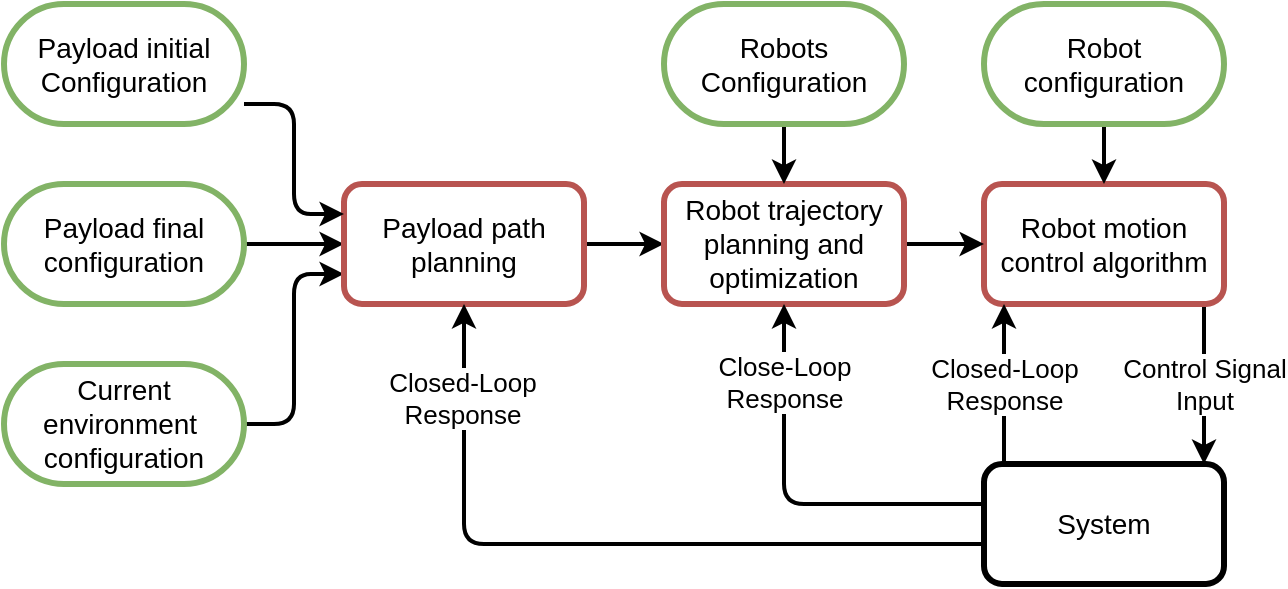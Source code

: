 <mxfile version="25.0.3">
  <diagram id="bC0AeN10w5VoQnapZNqG" name="Page-1">
    <mxGraphModel dx="1367" dy="743" grid="1" gridSize="10" guides="1" tooltips="1" connect="1" arrows="1" fold="1" page="1" pageScale="1" pageWidth="850" pageHeight="1100" math="0" shadow="0">
      <root>
        <mxCell id="0" />
        <mxCell id="1" parent="0" />
        <mxCell id="11" style="edgeStyle=orthogonalEdgeStyle;html=1;entryX=0;entryY=0.5;entryDx=0;entryDy=0;strokeWidth=2;" parent="1" source="2" target="12" edge="1">
          <mxGeometry relative="1" as="geometry">
            <mxPoint x="250" y="385" as="targetPoint" />
          </mxGeometry>
        </mxCell>
        <mxCell id="2" value="&lt;font style=&quot;font-size: 14px;&quot;&gt;Payload final configuration&lt;/font&gt;" style="rounded=1;whiteSpace=wrap;html=1;arcSize=50;strokeWidth=3;fillColor=#FFFFFF;strokeColor=#82b366;" parent="1" vertex="1">
          <mxGeometry x="80" y="370" width="120" height="60" as="geometry" />
        </mxCell>
        <mxCell id="10" style="edgeStyle=orthogonalEdgeStyle;html=1;entryX=0;entryY=0.75;entryDx=0;entryDy=0;strokeWidth=2;" parent="1" source="4" target="12" edge="1">
          <mxGeometry relative="1" as="geometry">
            <mxPoint x="250" y="415" as="targetPoint" />
          </mxGeometry>
        </mxCell>
        <mxCell id="4" value="&lt;font style=&quot;font-size: 14px;&quot;&gt;Current environment&amp;nbsp;&lt;br&gt;configuration&lt;/font&gt;" style="rounded=1;whiteSpace=wrap;html=1;arcSize=50;strokeWidth=3;fillColor=#FFFFFF;strokeColor=#82b366;" parent="1" vertex="1">
          <mxGeometry x="80" y="460" width="120" height="60" as="geometry" />
        </mxCell>
        <mxCell id="16" style="edgeStyle=orthogonalEdgeStyle;html=1;strokeWidth=2;" parent="1" source="12" target="15" edge="1">
          <mxGeometry relative="1" as="geometry" />
        </mxCell>
        <mxCell id="12" value="&lt;font style=&quot;font-size: 14px;&quot;&gt;Payload path planning&lt;/font&gt;" style="rounded=1;whiteSpace=wrap;html=1;strokeWidth=3;fillColor=#FFFFFF;strokeColor=#b85450;" parent="1" vertex="1">
          <mxGeometry x="250" y="370" width="120" height="60" as="geometry" />
        </mxCell>
        <mxCell id="19" value="&lt;font style=&quot;font-size: 13px;&quot;&gt;Control&amp;nbsp;Signal&lt;br&gt;Input&lt;/font&gt;" style="edgeStyle=orthogonalEdgeStyle;html=1;strokeWidth=2;" parent="1" source="14" target="18" edge="1">
          <mxGeometry relative="1" as="geometry">
            <Array as="points">
              <mxPoint x="680" y="490" />
              <mxPoint x="680" y="490" />
            </Array>
          </mxGeometry>
        </mxCell>
        <mxCell id="14" value="&lt;font style=&quot;font-size: 14px;&quot;&gt;Robot motion control algorithm&lt;/font&gt;" style="rounded=1;whiteSpace=wrap;html=1;strokeWidth=3;fillColor=#FFFFFF;strokeColor=#b85450;" parent="1" vertex="1">
          <mxGeometry x="570" y="370" width="120" height="60" as="geometry" />
        </mxCell>
        <mxCell id="17" style="edgeStyle=orthogonalEdgeStyle;html=1;entryX=0;entryY=0.5;entryDx=0;entryDy=0;strokeWidth=2;" parent="1" source="15" target="14" edge="1">
          <mxGeometry relative="1" as="geometry" />
        </mxCell>
        <mxCell id="15" value="&lt;font style=&quot;font-size: 14px;&quot;&gt;Robot trajectory planning and optimization&lt;/font&gt;" style="rounded=1;whiteSpace=wrap;html=1;strokeWidth=3;fillColor=#FFFFFF;strokeColor=#b85450;" parent="1" vertex="1">
          <mxGeometry x="410" y="370" width="120" height="60" as="geometry" />
        </mxCell>
        <mxCell id="20" value="&lt;font style=&quot;font-size: 13px;&quot;&gt;Closed-Loop&lt;br&gt;Response&lt;/font&gt;" style="edgeStyle=orthogonalEdgeStyle;html=1;strokeWidth=2;" parent="1" source="18" edge="1">
          <mxGeometry relative="1" as="geometry">
            <Array as="points">
              <mxPoint x="580" y="430" />
            </Array>
            <mxPoint as="offset" />
            <mxPoint x="580" y="430" as="targetPoint" />
          </mxGeometry>
        </mxCell>
        <mxCell id="22" style="edgeStyle=orthogonalEdgeStyle;html=1;entryX=0.5;entryY=1;entryDx=0;entryDy=0;strokeWidth=2;" parent="1" source="18" target="15" edge="1">
          <mxGeometry relative="1" as="geometry">
            <Array as="points">
              <mxPoint x="470" y="530" />
            </Array>
          </mxGeometry>
        </mxCell>
        <mxCell id="24" value="&lt;font style=&quot;font-size: 13px;&quot;&gt;Close-Loop &lt;br&gt;Response&lt;/font&gt;" style="edgeLabel;html=1;align=center;verticalAlign=middle;resizable=0;points=[];" parent="22" vertex="1" connectable="0">
          <mxGeometry x="0.609" relative="1" as="geometry">
            <mxPoint as="offset" />
          </mxGeometry>
        </mxCell>
        <mxCell id="23" style="edgeStyle=orthogonalEdgeStyle;html=1;entryX=0.5;entryY=1;entryDx=0;entryDy=0;strokeWidth=2;" parent="1" source="18" target="12" edge="1">
          <mxGeometry relative="1" as="geometry">
            <Array as="points">
              <mxPoint x="310" y="550" />
            </Array>
          </mxGeometry>
        </mxCell>
        <mxCell id="25" value="&lt;font style=&quot;font-size: 13px;&quot;&gt;Closed-Loop&lt;br&gt;&lt;/font&gt;&lt;font style=&quot;font-size: 13px;&quot;&gt;Response&lt;/font&gt;" style="edgeLabel;html=1;align=center;verticalAlign=middle;resizable=0;points=[];" parent="23" vertex="1" connectable="0">
          <mxGeometry x="0.753" y="1" relative="1" as="geometry">
            <mxPoint as="offset" />
          </mxGeometry>
        </mxCell>
        <mxCell id="18" value="&lt;font style=&quot;font-size: 14px;&quot;&gt;System&lt;/font&gt;" style="rounded=1;whiteSpace=wrap;html=1;strokeWidth=3;" parent="1" vertex="1">
          <mxGeometry x="570" y="510" width="120" height="60" as="geometry" />
        </mxCell>
        <mxCell id="27" style="edgeStyle=orthogonalEdgeStyle;html=1;entryX=0;entryY=0.25;entryDx=0;entryDy=0;strokeWidth=2;" parent="1" source="26" target="12" edge="1">
          <mxGeometry relative="1" as="geometry">
            <Array as="points">
              <mxPoint x="225" y="330" />
              <mxPoint x="225" y="385" />
            </Array>
          </mxGeometry>
        </mxCell>
        <mxCell id="26" value="&lt;font style=&quot;font-size: 14px;&quot;&gt;Payload initial Configuration&lt;/font&gt;" style="rounded=1;whiteSpace=wrap;html=1;arcSize=50;strokeWidth=3;fillColor=#FFFFFF;strokeColor=#82b366;" parent="1" vertex="1">
          <mxGeometry x="80" y="280" width="120" height="60" as="geometry" />
        </mxCell>
        <mxCell id="29" style="edgeStyle=orthogonalEdgeStyle;html=1;strokeWidth=2;" parent="1" source="28" target="15" edge="1">
          <mxGeometry relative="1" as="geometry" />
        </mxCell>
        <mxCell id="28" value="&lt;span style=&quot;font-size: 14px;&quot;&gt;Robots Configuration&lt;/span&gt;" style="rounded=1;whiteSpace=wrap;html=1;arcSize=50;strokeWidth=3;fillColor=#FFFFFF;strokeColor=#82b366;" parent="1" vertex="1">
          <mxGeometry x="410" y="280" width="120" height="60" as="geometry" />
        </mxCell>
        <mxCell id="31" value="" style="edgeStyle=orthogonalEdgeStyle;html=1;strokeWidth=2;" parent="1" source="30" target="14" edge="1">
          <mxGeometry relative="1" as="geometry" />
        </mxCell>
        <mxCell id="30" value="&lt;span style=&quot;font-size: 14px;&quot;&gt;Robot configuration&lt;/span&gt;" style="rounded=1;whiteSpace=wrap;html=1;arcSize=50;strokeWidth=3;fillColor=#FFFFFF;strokeColor=#82b366;" parent="1" vertex="1">
          <mxGeometry x="570" y="280" width="120" height="60" as="geometry" />
        </mxCell>
      </root>
    </mxGraphModel>
  </diagram>
</mxfile>
